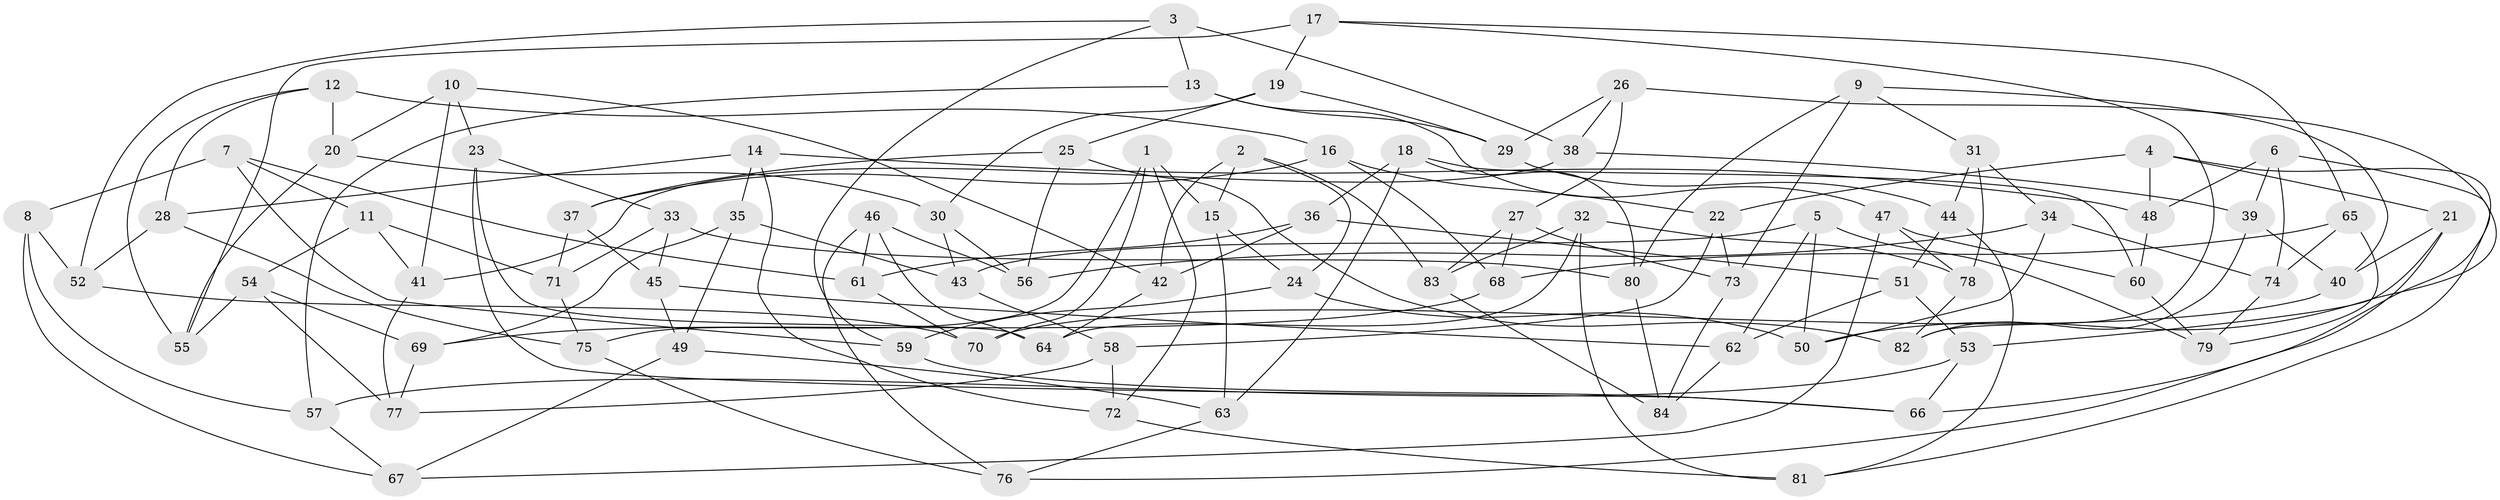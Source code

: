 // coarse degree distribution, {3: 0.14285714285714285, 5: 0.2857142857142857, 4: 0.42857142857142855, 9: 0.07142857142857142, 11: 0.023809523809523808, 6: 0.023809523809523808, 8: 0.023809523809523808}
// Generated by graph-tools (version 1.1) at 2025/02/03/05/25 17:02:46]
// undirected, 84 vertices, 168 edges
graph export_dot {
graph [start="1"]
  node [color=gray90,style=filled];
  1;
  2;
  3;
  4;
  5;
  6;
  7;
  8;
  9;
  10;
  11;
  12;
  13;
  14;
  15;
  16;
  17;
  18;
  19;
  20;
  21;
  22;
  23;
  24;
  25;
  26;
  27;
  28;
  29;
  30;
  31;
  32;
  33;
  34;
  35;
  36;
  37;
  38;
  39;
  40;
  41;
  42;
  43;
  44;
  45;
  46;
  47;
  48;
  49;
  50;
  51;
  52;
  53;
  54;
  55;
  56;
  57;
  58;
  59;
  60;
  61;
  62;
  63;
  64;
  65;
  66;
  67;
  68;
  69;
  70;
  71;
  72;
  73;
  74;
  75;
  76;
  77;
  78;
  79;
  80;
  81;
  82;
  83;
  84;
  1 -- 70;
  1 -- 72;
  1 -- 15;
  1 -- 75;
  2 -- 42;
  2 -- 83;
  2 -- 24;
  2 -- 15;
  3 -- 38;
  3 -- 52;
  3 -- 59;
  3 -- 13;
  4 -- 22;
  4 -- 48;
  4 -- 21;
  4 -- 81;
  5 -- 43;
  5 -- 50;
  5 -- 79;
  5 -- 62;
  6 -- 66;
  6 -- 39;
  6 -- 74;
  6 -- 48;
  7 -- 11;
  7 -- 59;
  7 -- 8;
  7 -- 61;
  8 -- 67;
  8 -- 57;
  8 -- 52;
  9 -- 80;
  9 -- 40;
  9 -- 31;
  9 -- 73;
  10 -- 23;
  10 -- 42;
  10 -- 41;
  10 -- 20;
  11 -- 41;
  11 -- 71;
  11 -- 54;
  12 -- 16;
  12 -- 28;
  12 -- 55;
  12 -- 20;
  13 -- 29;
  13 -- 57;
  13 -- 47;
  14 -- 28;
  14 -- 48;
  14 -- 35;
  14 -- 72;
  15 -- 63;
  15 -- 24;
  16 -- 22;
  16 -- 37;
  16 -- 68;
  17 -- 82;
  17 -- 19;
  17 -- 55;
  17 -- 65;
  18 -- 63;
  18 -- 60;
  18 -- 80;
  18 -- 36;
  19 -- 29;
  19 -- 30;
  19 -- 25;
  20 -- 55;
  20 -- 30;
  21 -- 40;
  21 -- 76;
  21 -- 53;
  22 -- 58;
  22 -- 73;
  23 -- 33;
  23 -- 66;
  23 -- 64;
  24 -- 59;
  24 -- 50;
  25 -- 56;
  25 -- 37;
  25 -- 82;
  26 -- 50;
  26 -- 29;
  26 -- 38;
  26 -- 27;
  27 -- 73;
  27 -- 83;
  27 -- 68;
  28 -- 75;
  28 -- 52;
  29 -- 44;
  30 -- 43;
  30 -- 56;
  31 -- 44;
  31 -- 78;
  31 -- 34;
  32 -- 83;
  32 -- 64;
  32 -- 81;
  32 -- 78;
  33 -- 71;
  33 -- 80;
  33 -- 45;
  34 -- 74;
  34 -- 56;
  34 -- 50;
  35 -- 69;
  35 -- 43;
  35 -- 49;
  36 -- 51;
  36 -- 42;
  36 -- 61;
  37 -- 45;
  37 -- 71;
  38 -- 41;
  38 -- 39;
  39 -- 40;
  39 -- 82;
  40 -- 70;
  41 -- 77;
  42 -- 64;
  43 -- 58;
  44 -- 51;
  44 -- 81;
  45 -- 49;
  45 -- 62;
  46 -- 56;
  46 -- 64;
  46 -- 76;
  46 -- 61;
  47 -- 60;
  47 -- 78;
  47 -- 67;
  48 -- 60;
  49 -- 63;
  49 -- 67;
  51 -- 53;
  51 -- 62;
  52 -- 70;
  53 -- 66;
  53 -- 57;
  54 -- 77;
  54 -- 55;
  54 -- 69;
  57 -- 67;
  58 -- 72;
  58 -- 77;
  59 -- 66;
  60 -- 79;
  61 -- 70;
  62 -- 84;
  63 -- 76;
  65 -- 68;
  65 -- 74;
  65 -- 79;
  68 -- 69;
  69 -- 77;
  71 -- 75;
  72 -- 81;
  73 -- 84;
  74 -- 79;
  75 -- 76;
  78 -- 82;
  80 -- 84;
  83 -- 84;
}
